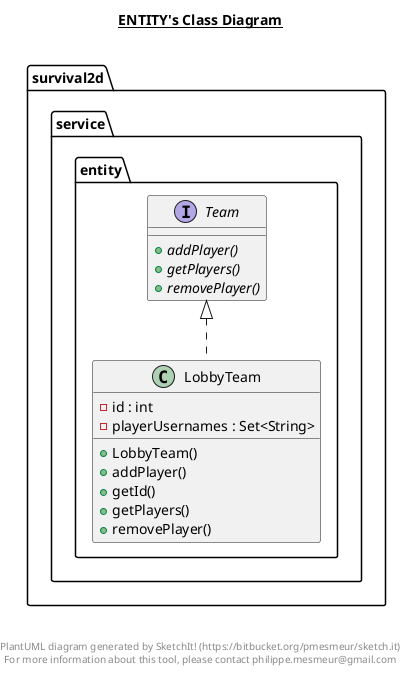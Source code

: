 @startuml

title __ENTITY's Class Diagram__\n

  namespace survival2d {
    namespace service {
      namespace entity {
        class survival2d.service.entity.LobbyTeam {
            - id : int
            - playerUsernames : Set<String>
            + LobbyTeam()
            + addPlayer()
            + getId()
            + getPlayers()
            + removePlayer()
        }
      }
    }
  }
  

  namespace survival2d {
    namespace service {
      namespace entity {
        interface survival2d.service.entity.Team {
            {abstract} + addPlayer()
            {abstract} + getPlayers()
            {abstract} + removePlayer()
        }
      }
    }
  }
  

  survival2d.service.entity.LobbyTeam .up.|> survival2d.service.entity.Team


right footer


PlantUML diagram generated by SketchIt! (https://bitbucket.org/pmesmeur/sketch.it)
For more information about this tool, please contact philippe.mesmeur@gmail.com
endfooter

@enduml
